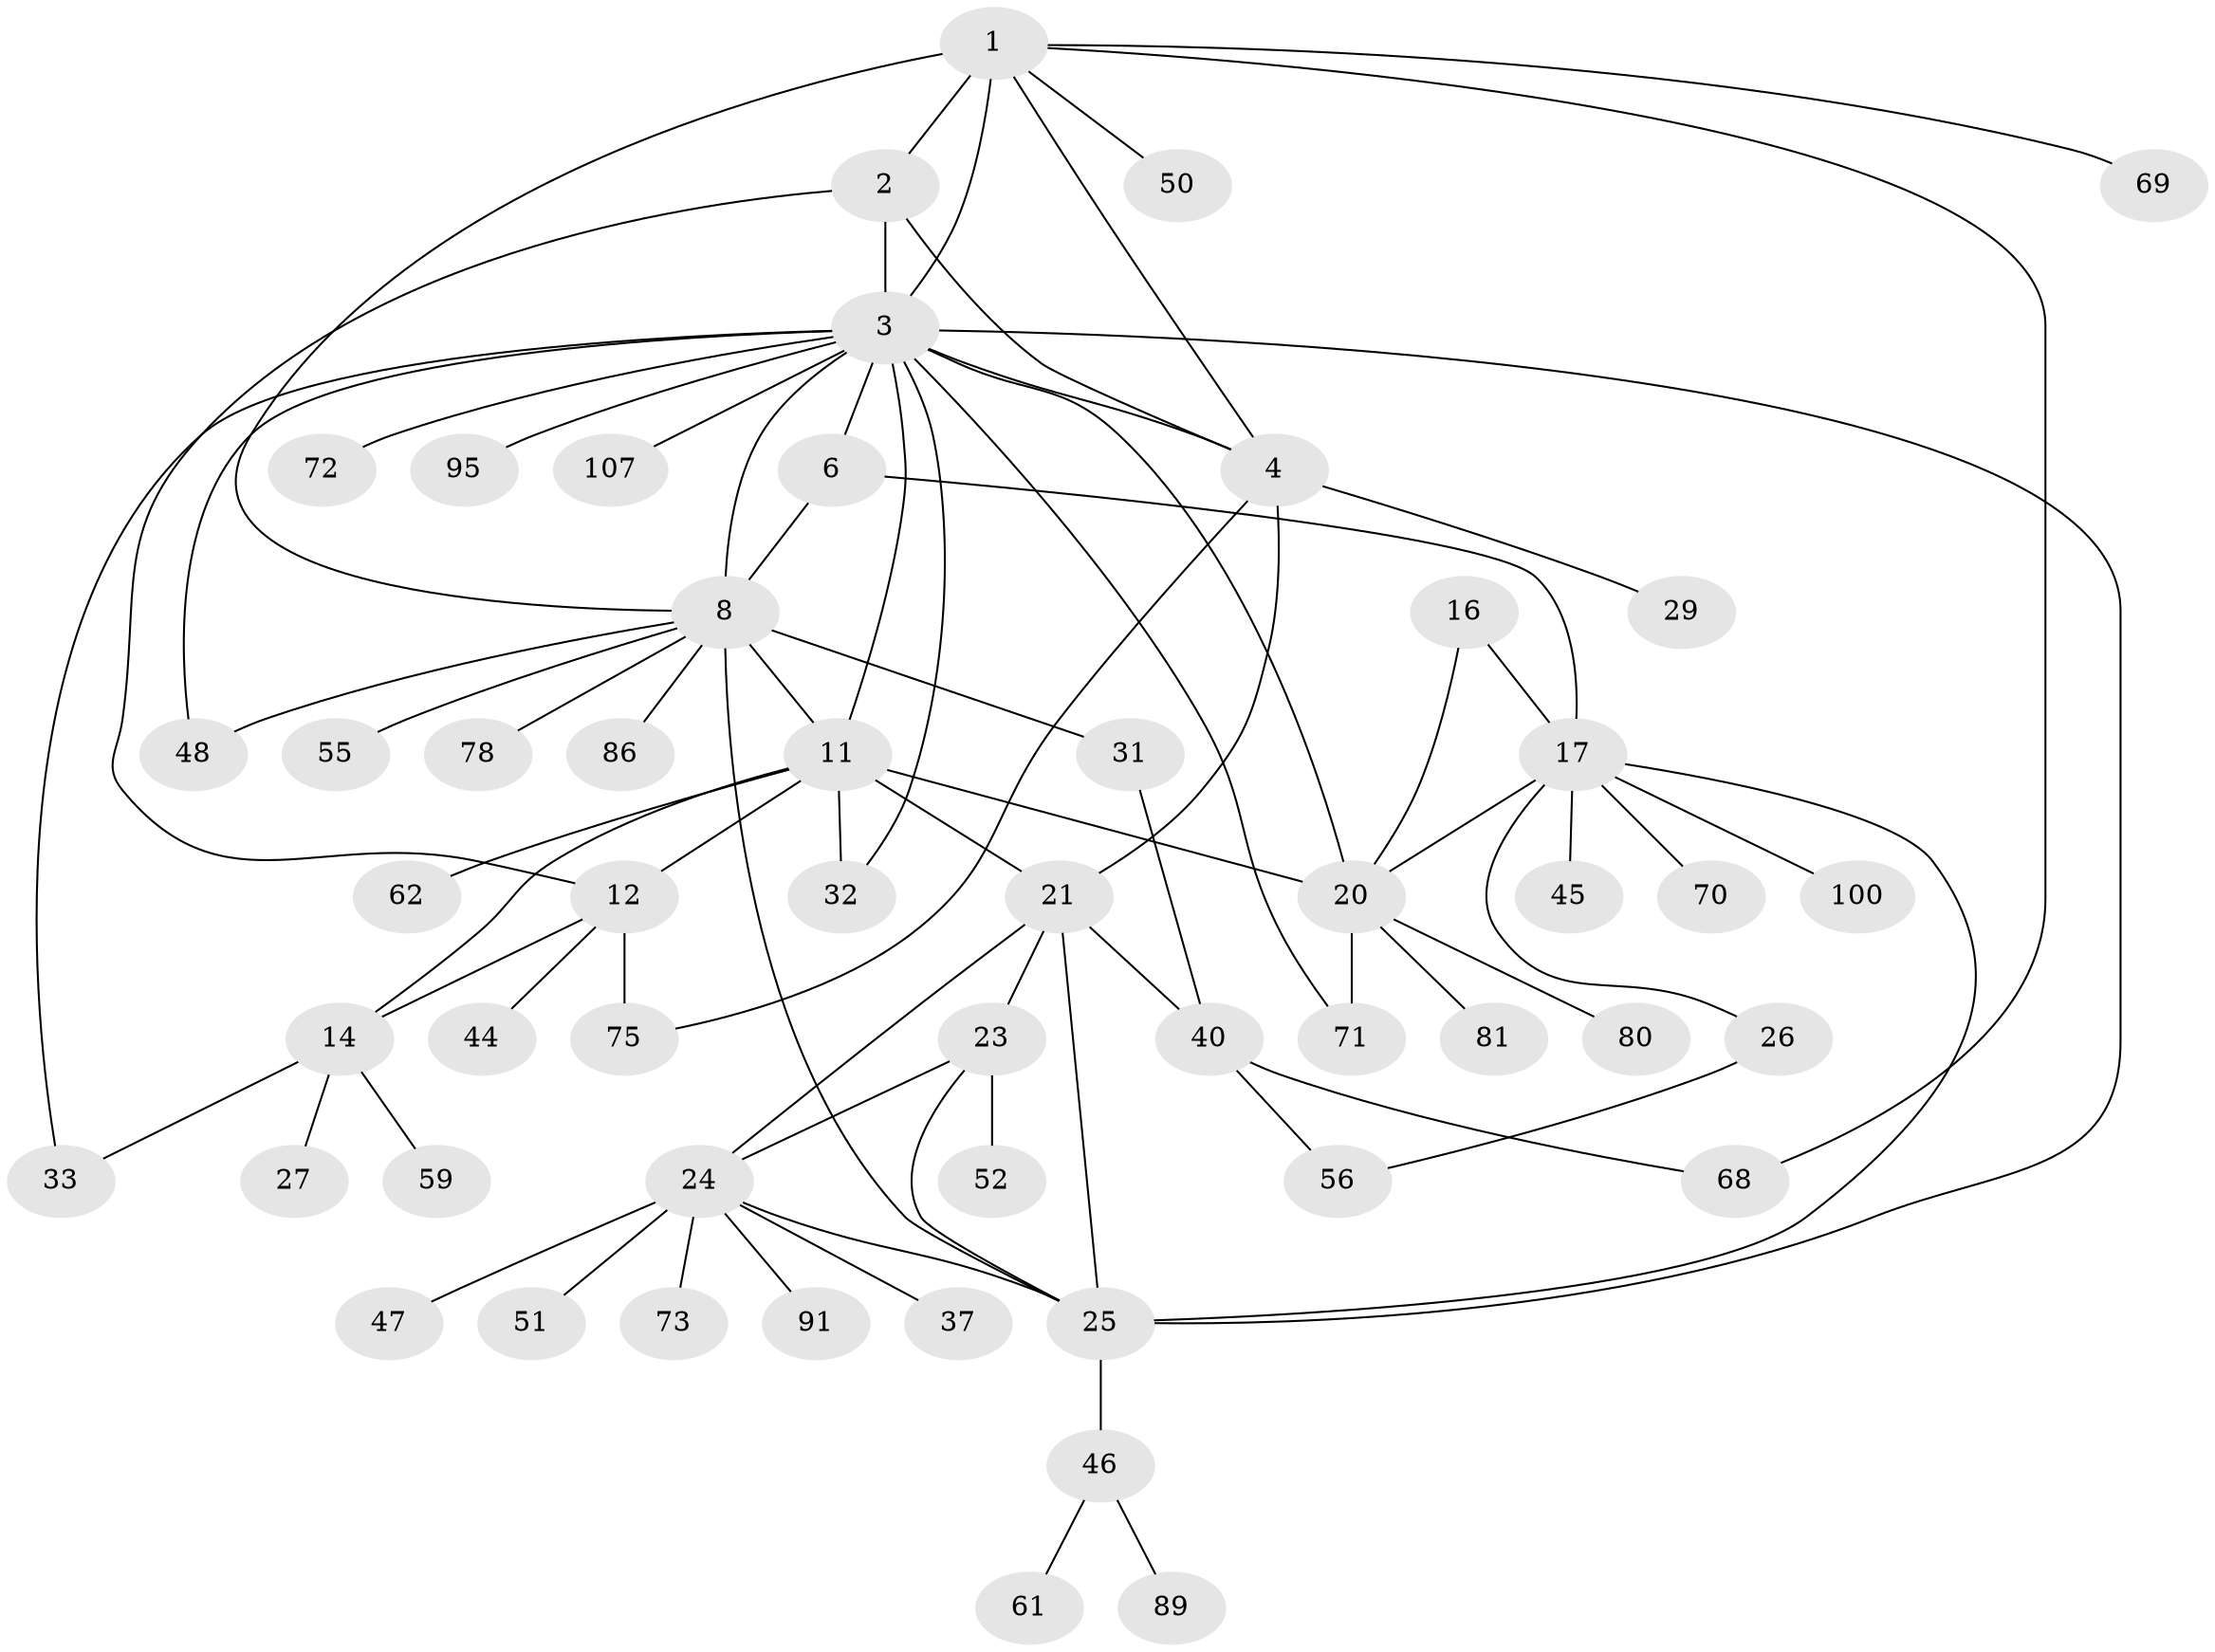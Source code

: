 // original degree distribution, {8: 0.028037383177570093, 5: 0.028037383177570093, 9: 0.04672897196261682, 7: 0.04672897196261682, 11: 0.018691588785046728, 6: 0.037383177570093455, 10: 0.018691588785046728, 4: 0.028037383177570093, 3: 0.056074766355140186, 1: 0.514018691588785, 2: 0.17757009345794392}
// Generated by graph-tools (version 1.1) at 2025/15/03/09/25 04:15:49]
// undirected, 53 vertices, 78 edges
graph export_dot {
graph [start="1"]
  node [color=gray90,style=filled];
  1 [super="+38+60"];
  2;
  3 [super="+5+34"];
  4;
  6 [super="+58+43+7"];
  8 [super="+9"];
  11 [super="+54+49+15+101+66+28+13"];
  12;
  14;
  16;
  17 [super="+18+105+19"];
  20;
  21 [super="+22"];
  23;
  24;
  25 [super="+39+88+53"];
  26 [super="+104"];
  27;
  29;
  31;
  32 [super="+57"];
  33;
  37;
  40;
  44;
  45;
  46;
  47;
  48;
  50;
  51;
  52 [super="+98"];
  55;
  56 [super="+76"];
  59;
  61 [super="+77"];
  62;
  68;
  69;
  70;
  71 [super="+94"];
  72;
  73;
  75;
  78;
  80;
  81;
  86;
  89;
  91;
  95;
  100;
  107;
  1 -- 2;
  1 -- 3 [weight=3];
  1 -- 4;
  1 -- 50;
  1 -- 69;
  1 -- 68;
  1 -- 8;
  2 -- 3 [weight=2];
  2 -- 4;
  2 -- 12;
  3 -- 4 [weight=2];
  3 -- 20;
  3 -- 72;
  3 -- 107;
  3 -- 32;
  3 -- 33;
  3 -- 6 [weight=2];
  3 -- 8 [weight=2];
  3 -- 71;
  3 -- 48;
  3 -- 95;
  3 -- 11;
  3 -- 25;
  4 -- 29;
  4 -- 75;
  4 -- 21;
  6 -- 8 [weight=4];
  6 -- 17;
  8 -- 25;
  8 -- 31;
  8 -- 48;
  8 -- 55;
  8 -- 86;
  8 -- 11;
  8 -- 78;
  11 -- 12 [weight=3];
  11 -- 14 [weight=3];
  11 -- 20;
  11 -- 21;
  11 -- 32;
  11 -- 62;
  12 -- 14;
  12 -- 44;
  12 -- 75;
  14 -- 27;
  14 -- 33;
  14 -- 59;
  16 -- 17 [weight=3];
  16 -- 20;
  17 -- 20 [weight=3];
  17 -- 70;
  17 -- 100;
  17 -- 25;
  17 -- 26;
  17 -- 45;
  20 -- 71;
  20 -- 80;
  20 -- 81;
  21 -- 23 [weight=2];
  21 -- 24 [weight=2];
  21 -- 25 [weight=2];
  21 -- 40;
  23 -- 24;
  23 -- 25;
  23 -- 52;
  24 -- 25;
  24 -- 37;
  24 -- 47;
  24 -- 51;
  24 -- 73;
  24 -- 91;
  25 -- 46;
  26 -- 56;
  31 -- 40;
  40 -- 56;
  40 -- 68;
  46 -- 61;
  46 -- 89;
}
